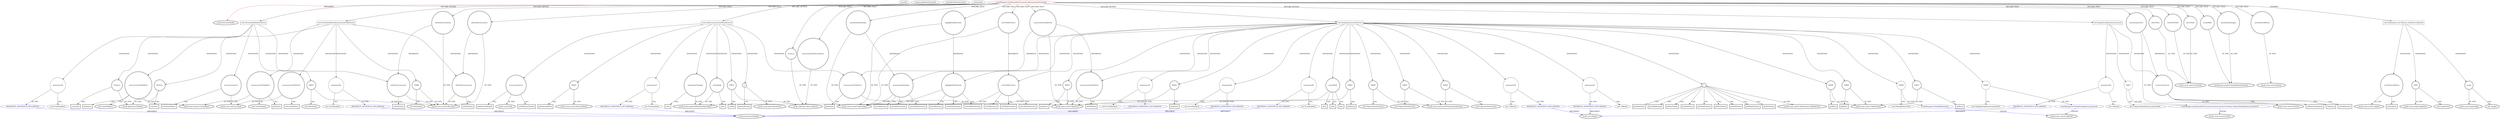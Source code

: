 digraph {
baseInfo[graphId=2965,category="extension_graph",isAnonymous=false,possibleRelation=true]
frameworkRelatedTypesInfo[0="javafx.fxml.Initializable"]
possibleCollaborationsInfo[0="2965~CLIENT_METHOD_DECLARATION-INSTANTIATION-~javafx.fxml.Initializable ~javafx.util.Callback ~false~true",1="2965~CLIENT_METHOD_DECLARATION-INSTANTIATION-~javafx.fxml.Initializable ~javafx.scene.control.ListCell ~false~false",2="2965~CLIENT_METHOD_DECLARATION-INSTANTIATION-~javafx.fxml.Initializable ~javafx.event.EventHandler ~false~true",3="2965~CLIENT_METHOD_DECLARATION-INSTANTIATION-~javafx.fxml.Initializable ~javafx.scene.control.TableCell ~false~false"]
locationInfo[projectName="hock323-eventManager",filePath="/hock323-eventManager/EventManager-master/src/eventManager/controller/pokerTournament/AnnouncementsController.java",contextSignature="AnnouncementsController",graphId="2965"]
0[label="eventManager.controller.pokerTournament.AnnouncementsController",vertexType="ROOT_CLIENT_CLASS_DECLARATION",isFrameworkType=false,color=red]
1[label="javafx.fxml.Initializable",vertexType="FRAMEWORK_INTERFACE_TYPE",isFrameworkType=true,peripheries=2]
2[label="activeTableColumn",vertexType="FIELD_DECLARATION",isFrameworkType=true,peripheries=2,shape=circle]
3[label="javafx.scene.control.TableColumn",vertexType="FRAMEWORK_CLASS_TYPE",isFrameworkType=true,peripheries=2]
4[label="alert1Field",vertexType="FIELD_DECLARATION",isFrameworkType=true,peripheries=2,shape=circle]
5[label="javafx.scene.control.TextField",vertexType="FRAMEWORK_CLASS_TYPE",isFrameworkType=true,peripheries=2]
6[label="alert2Field",vertexType="FIELD_DECLARATION",isFrameworkType=true,peripheries=2,shape=circle]
8[label="announcementColumn",vertexType="FIELD_DECLARATION",isFrameworkType=true,peripheries=2,shape=circle]
10[label="announcementList",vertexType="FIELD_DECLARATION",isFrameworkType=true,peripheries=2,shape=circle]
11[label="javafx.scene.control.ListView",vertexType="FRAMEWORK_CLASS_TYPE",isFrameworkType=true,peripheries=2]
12[label="announcementObservableList",vertexType="FIELD_DECLARATION",isFrameworkType=true,peripheries=2,shape=circle]
13[label="javafx.collections.ObservableList",vertexType="FRAMEWORK_INTERFACE_TYPE",isFrameworkType=true,peripheries=2]
14[label="announcementTableView",vertexType="FIELD_DECLARATION",isFrameworkType=true,peripheries=2,shape=circle]
15[label="javafx.scene.control.TableView",vertexType="FRAMEWORK_CLASS_TYPE",isFrameworkType=true,peripheries=2]
16[label="createMode",vertexType="FIELD_DECLARATION",isFrameworkType=true,peripheries=2,shape=circle]
17[label="javafx.beans.property.SimpleBooleanProperty",vertexType="FRAMEWORK_CLASS_TYPE",isFrameworkType=true,peripheries=2]
18[label="defaultAnnouncement",vertexType="FIELD_DECLARATION",isFrameworkType=true,peripheries=2,shape=circle]
19[label="javafx.scene.control.MenuItem",vertexType="FRAMEWORK_CLASS_TYPE",isFrameworkType=true,peripheries=2]
20[label="deleteAnnouncement",vertexType="FIELD_DECLARATION",isFrameworkType=true,peripheries=2,shape=circle]
22[label="highlightTableColumn",vertexType="FIELD_DECLARATION",isFrameworkType=true,peripheries=2,shape=circle]
24[label="noticeTextField",vertexType="FIELD_DECLARATION",isFrameworkType=true,peripheries=2,shape=circle]
26[label="soundGeneralButton",vertexType="FIELD_DECLARATION",isFrameworkType=true,peripheries=2,shape=circle]
27[label="javafx.scene.control.Button",vertexType="FRAMEWORK_CLASS_TYPE",isFrameworkType=true,peripheries=2]
28[label="tournamentChanged",vertexType="FIELD_DECLARATION",isFrameworkType=true,peripheries=2,shape=circle]
30[label="visorList",vertexType="FIELD_DECLARATION",isFrameworkType=true,peripheries=2,shape=circle]
32[label="void initialize(java.net.URL,java.util.ResourceBundle)",vertexType="OVERRIDING_METHOD_DECLARATION",isFrameworkType=false,shape=box]
34[label="image",vertexType="VARIABLE_EXPRESION",isFrameworkType=true,peripheries=2,shape=circle]
35[label="javafx.scene.image.Image",vertexType="FRAMEWORK_CLASS_TYPE",isFrameworkType=true,peripheries=2]
33[label="new Image()",vertexType="CONSTRUCTOR_CALL",isFrameworkType=true,peripheries=2]
36[label="soundGeneralButton",vertexType="VARIABLE_EXPRESION",isFrameworkType=true,peripheries=2,shape=circle]
38[label="javafx.scene.control.Labeled",vertexType="FRAMEWORK_CLASS_TYPE",isFrameworkType=true,peripheries=2]
37[label="setGraphic()",vertexType="INSIDE_CALL",isFrameworkType=true,peripheries=2,shape=box]
40[label="VAR2",vertexType="VARIABLE_EXPRESION",isFrameworkType=true,peripheries=2,shape=circle]
41[label="javafx.scene.image.ImageView",vertexType="FRAMEWORK_CLASS_TYPE",isFrameworkType=true,peripheries=2]
39[label="new ImageView()",vertexType="CONSTRUCTOR_CALL",isFrameworkType=true,peripheries=2]
99[label="void chargeSavedAnnouncementList()",vertexType="CLIENT_METHOD_DECLARATION",isFrameworkType=false,shape=box]
100[label="announcementList",vertexType="VARIABLE_EXPRESION",isFrameworkType=true,peripheries=2,shape=circle]
101[label="cellFactoryProperty()",vertexType="INSIDE_CALL",isFrameworkType=true,peripheries=2,shape=box]
104[label="setItems()",vertexType="INSIDE_CALL",isFrameworkType=true,peripheries=2,shape=box]
106[label="setCellFactory()",vertexType="INSIDE_CALL",isFrameworkType=true,peripheries=2,shape=box]
108[label="anonymous20",vertexType="VARIABLE_EXPRESION",isFrameworkType=false,shape=circle]
109[label="REFERENCE_ANONYMOUS_DECLARATION",vertexType="REFERENCE_ANONYMOUS_DECLARATION",isFrameworkType=false,color=blue]
110[label="javafx.util.Callback",vertexType="FRAMEWORK_INTERFACE_TYPE",isFrameworkType=true,peripheries=2]
107[label="new Callback()",vertexType="CONSTRUCTOR_CALL",isFrameworkType=false]
112[label="VAR21",vertexType="VARIABLE_EXPRESION",isFrameworkType=false,shape=circle]
113[label="eventManager.controller.pokerTournament.AnnouncementsController.ComposeDefinedAnnouncementCell",vertexType="REFERENCE_CLIENT_CLASS_DECLARATION",isFrameworkType=false,color=blue]
114[label="javafx.scene.control.ListCell",vertexType="FRAMEWORK_CLASS_TYPE",isFrameworkType=true,peripheries=2]
111[label="new ComposeDefinedAnnouncementCell()",vertexType="CONSTRUCTOR_CALL",isFrameworkType=false]
115[label="void setAnnouncementListMouseEvent()",vertexType="CLIENT_METHOD_DECLARATION",isFrameworkType=false,shape=box]
116[label="announcementList",vertexType="VARIABLE_EXPRESION",isFrameworkType=true,peripheries=2,shape=circle]
118[label="javafx.scene.Node",vertexType="FRAMEWORK_CLASS_TYPE",isFrameworkType=true,peripheries=2]
117[label="setOnMouseClicked()",vertexType="INSIDE_CALL",isFrameworkType=true,peripheries=2,shape=box]
120[label="anonymous23",vertexType="VARIABLE_EXPRESION",isFrameworkType=false,shape=circle]
121[label="REFERENCE_ANONYMOUS_DECLARATION",vertexType="REFERENCE_ANONYMOUS_DECLARATION",isFrameworkType=false,color=blue]
122[label="javafx.event.EventHandler",vertexType="FRAMEWORK_INTERFACE_TYPE",isFrameworkType=true,peripheries=2]
119[label="new EventHandler()",vertexType="CONSTRUCTOR_CALL",isFrameworkType=false]
123[label="t",vertexType="VARIABLE_EXPRESION",isFrameworkType=true,peripheries=2,shape=circle]
125[label="javafx.scene.input.MouseEvent",vertexType="FRAMEWORK_CLASS_TYPE",isFrameworkType=true,peripheries=2]
124[label="getClickCount()",vertexType="INSIDE_CALL",isFrameworkType=true,peripheries=2,shape=box]
126[label="VAR25",vertexType="VARIABLE_EXPRESION",isFrameworkType=true,peripheries=2,shape=circle]
128[label="javafx.scene.control.SelectionModel",vertexType="FRAMEWORK_CLASS_TYPE",isFrameworkType=true,peripheries=2]
127[label="getSelectedItem()",vertexType="INSIDE_CALL",isFrameworkType=true,peripheries=2,shape=box]
130[label="getSelectionModel()",vertexType="INSIDE_CALL",isFrameworkType=true,peripheries=2,shape=box]
131[label="VAR27",vertexType="VARIABLE_EXPRESION",isFrameworkType=true,peripheries=2,shape=circle]
132[label="setAll()",vertexType="INSIDE_CALL",isFrameworkType=true,peripheries=2,shape=box]
134[label="announcementTableView",vertexType="VARIABLE_EXPRESION",isFrameworkType=true,peripheries=2,shape=circle]
135[label="getItems()",vertexType="INSIDE_CALL",isFrameworkType=true,peripheries=2,shape=box]
137[label="createMode",vertexType="VARIABLE_EXPRESION",isFrameworkType=true,peripheries=2,shape=circle]
139[label="javafx.beans.property.BooleanPropertyBase",vertexType="FRAMEWORK_CLASS_TYPE",isFrameworkType=true,peripheries=2]
138[label="get()",vertexType="INSIDE_CALL",isFrameworkType=true,peripheries=2,shape=box]
140[label="tournamentChanged",vertexType="VARIABLE_EXPRESION",isFrameworkType=true,peripheries=2,shape=circle]
141[label="set()",vertexType="INSIDE_CALL",isFrameworkType=true,peripheries=2,shape=box]
143[label="void setContextMenuInListView()",vertexType="CLIENT_METHOD_DECLARATION",isFrameworkType=false,shape=box]
144[label="Platform",vertexType="VARIABLE_EXPRESION",isFrameworkType=true,peripheries=2,shape=circle]
146[label="javafx.application.Platform",vertexType="FRAMEWORK_CLASS_TYPE",isFrameworkType=true,peripheries=2]
145[label="runLater()",vertexType="INSIDE_CALL",isFrameworkType=true,peripheries=2,shape=box]
148[label="announcementTableMenu",vertexType="VARIABLE_EXPRESION",isFrameworkType=true,peripheries=2,shape=circle]
149[label="javafx.scene.control.ContextMenu",vertexType="FRAMEWORK_CLASS_TYPE",isFrameworkType=true,peripheries=2]
147[label="new ContextMenu()",vertexType="CONSTRUCTOR_CALL",isFrameworkType=true,peripheries=2]
151[label="VAR33",vertexType="VARIABLE_EXPRESION",isFrameworkType=true,peripheries=2,shape=circle]
150[label="new MenuItem()",vertexType="CONSTRUCTOR_CALL",isFrameworkType=true,peripheries=2]
154[label="getItems()",vertexType="INSIDE_CALL",isFrameworkType=true,peripheries=2,shape=box]
155[label="deleteAnnouncement",vertexType="VARIABLE_EXPRESION",isFrameworkType=true,peripheries=2,shape=circle]
156[label="setOnAction()",vertexType="INSIDE_CALL",isFrameworkType=true,peripheries=2,shape=box]
159[label="anonymous36",vertexType="VARIABLE_EXPRESION",isFrameworkType=false,shape=circle]
160[label="REFERENCE_ANONYMOUS_DECLARATION",vertexType="REFERENCE_ANONYMOUS_DECLARATION",isFrameworkType=false,color=blue]
158[label="new EventHandler()",vertexType="CONSTRUCTOR_CALL",isFrameworkType=false]
162[label="announcementList",vertexType="VARIABLE_EXPRESION",isFrameworkType=true,peripheries=2,shape=circle]
164[label="javafx.scene.control.Control",vertexType="FRAMEWORK_CLASS_TYPE",isFrameworkType=true,peripheries=2]
163[label="setContextMenu()",vertexType="INSIDE_CALL",isFrameworkType=true,peripheries=2,shape=box]
165[label="void chargeAnnouncementStruct()",vertexType="CLIENT_METHOD_DECLARATION",isFrameworkType=false,shape=box]
166[label="announcementTableView",vertexType="VARIABLE_EXPRESION",isFrameworkType=true,peripheries=2,shape=circle]
167[label="setEditable()",vertexType="INSIDE_CALL",isFrameworkType=true,peripheries=2,shape=box]
169[label="announcementColumn",vertexType="VARIABLE_EXPRESION",isFrameworkType=true,peripheries=2,shape=circle]
170[label="setCellValueFactory()",vertexType="INSIDE_CALL",isFrameworkType=true,peripheries=2,shape=box]
173[label="VAR40",vertexType="VARIABLE_EXPRESION",isFrameworkType=true,peripheries=2,shape=circle]
174[label="javafx.scene.control.cell.PropertyValueFactory",vertexType="FRAMEWORK_CLASS_TYPE",isFrameworkType=true,peripheries=2]
172[label="new PropertyValueFactory()",vertexType="CONSTRUCTOR_CALL",isFrameworkType=true,peripheries=2]
175[label="highlightTableColumn",vertexType="VARIABLE_EXPRESION",isFrameworkType=true,peripheries=2,shape=circle]
176[label="setCellValueFactory()",vertexType="INSIDE_CALL",isFrameworkType=true,peripheries=2,shape=box]
179[label="VAR42",vertexType="VARIABLE_EXPRESION",isFrameworkType=true,peripheries=2,shape=circle]
178[label="new PropertyValueFactory()",vertexType="CONSTRUCTOR_CALL",isFrameworkType=true,peripheries=2]
181[label="activeTableColumn",vertexType="VARIABLE_EXPRESION",isFrameworkType=true,peripheries=2,shape=circle]
182[label="setCellValueFactory()",vertexType="INSIDE_CALL",isFrameworkType=true,peripheries=2,shape=box]
185[label="VAR44",vertexType="VARIABLE_EXPRESION",isFrameworkType=true,peripheries=2,shape=circle]
184[label="new PropertyValueFactory()",vertexType="CONSTRUCTOR_CALL",isFrameworkType=true,peripheries=2]
188[label="anonymous45",vertexType="VARIABLE_EXPRESION",isFrameworkType=false,shape=circle]
189[label="REFERENCE_ANONYMOUS_DECLARATION",vertexType="REFERENCE_ANONYMOUS_DECLARATION",isFrameworkType=false,color=blue]
187[label="new Callback()",vertexType="CONSTRUCTOR_CALL",isFrameworkType=false]
192[label="VAR46",vertexType="VARIABLE_EXPRESION",isFrameworkType=false,shape=circle]
193[label="eventManager.fx.EditingBooleanCell",vertexType="REFERENCE_CLIENT_CLASS_DECLARATION",isFrameworkType=false,color=blue]
194[label="javafx.scene.control.TableCell",vertexType="FRAMEWORK_CLASS_TYPE",isFrameworkType=true,peripheries=2]
191[label="new EditingBooleanCell()",vertexType="CONSTRUCTOR_CALL",isFrameworkType=false]
196[label="anonymous47",vertexType="VARIABLE_EXPRESION",isFrameworkType=false,shape=circle]
197[label="REFERENCE_ANONYMOUS_DECLARATION",vertexType="REFERENCE_ANONYMOUS_DECLARATION",isFrameworkType=false,color=blue]
195[label="new Callback()",vertexType="CONSTRUCTOR_CALL",isFrameworkType=false]
200[label="VAR48",vertexType="VARIABLE_EXPRESION",isFrameworkType=false,shape=circle]
201[label="eventManager.fx.EditingStringAnnouncementCell",vertexType="REFERENCE_CLIENT_CLASS_DECLARATION",isFrameworkType=false,color=blue]
199[label="new EditingStringAnnouncementCell()",vertexType="CONSTRUCTOR_CALL",isFrameworkType=false]
204[label="setCellFactory()",vertexType="INSIDE_CALL",isFrameworkType=true,peripheries=2,shape=box]
206[label="setCellFactory()",vertexType="INSIDE_CALL",isFrameworkType=true,peripheries=2,shape=box]
208[label="setCellFactory()",vertexType="INSIDE_CALL",isFrameworkType=true,peripheries=2,shape=box]
210[label="setOnEditCommit()",vertexType="INSIDE_CALL",isFrameworkType=true,peripheries=2,shape=box]
212[label="anonymous53",vertexType="VARIABLE_EXPRESION",isFrameworkType=false,shape=circle]
213[label="REFERENCE_ANONYMOUS_DECLARATION",vertexType="REFERENCE_ANONYMOUS_DECLARATION",isFrameworkType=false,color=blue]
211[label="new EventHandler()",vertexType="CONSTRUCTOR_CALL",isFrameworkType=false]
215[label="VAR54",vertexType="VARIABLE_EXPRESION",isFrameworkType=true,peripheries=2,shape=circle]
216[label="getItems()",vertexType="INSIDE_CALL",isFrameworkType=true,peripheries=2,shape=box]
218[label="t",vertexType="VARIABLE_EXPRESION",isFrameworkType=true,peripheries=2,shape=circle]
220[label="javafx.scene.control.TableColumn.CellEditEvent",vertexType="FRAMEWORK_CLASS_TYPE",isFrameworkType=true,peripheries=2]
219[label="getTableView()",vertexType="INSIDE_CALL",isFrameworkType=true,peripheries=2,shape=box]
221[label="VAR56",vertexType="VARIABLE_EXPRESION",isFrameworkType=true,peripheries=2,shape=circle]
223[label="javafx.scene.control.TablePosition",vertexType="FRAMEWORK_CLASS_TYPE",isFrameworkType=true,peripheries=2]
222[label="getRow()",vertexType="INSIDE_CALL",isFrameworkType=true,peripheries=2,shape=box]
225[label="getTablePosition()",vertexType="INSIDE_CALL",isFrameworkType=true,peripheries=2,shape=box]
227[label="getNewValue()",vertexType="INSIDE_CALL",isFrameworkType=true,peripheries=2,shape=box]
228[label="createMode",vertexType="VARIABLE_EXPRESION",isFrameworkType=true,peripheries=2,shape=circle]
229[label="get()",vertexType="INSIDE_CALL",isFrameworkType=true,peripheries=2,shape=box]
232[label="setOnEditCommit()",vertexType="INSIDE_CALL",isFrameworkType=true,peripheries=2,shape=box]
234[label="anonymous61",vertexType="VARIABLE_EXPRESION",isFrameworkType=false,shape=circle]
235[label="REFERENCE_ANONYMOUS_DECLARATION",vertexType="REFERENCE_ANONYMOUS_DECLARATION",isFrameworkType=false,color=blue]
233[label="new EventHandler()",vertexType="CONSTRUCTOR_CALL",isFrameworkType=false]
237[label="VAR62",vertexType="VARIABLE_EXPRESION",isFrameworkType=true,peripheries=2,shape=circle]
238[label="getItems()",vertexType="INSIDE_CALL",isFrameworkType=true,peripheries=2,shape=box]
241[label="getTableView()",vertexType="INSIDE_CALL",isFrameworkType=true,peripheries=2,shape=box]
242[label="VAR64",vertexType="VARIABLE_EXPRESION",isFrameworkType=true,peripheries=2,shape=circle]
243[label="getRow()",vertexType="INSIDE_CALL",isFrameworkType=true,peripheries=2,shape=box]
246[label="getTablePosition()",vertexType="INSIDE_CALL",isFrameworkType=true,peripheries=2,shape=box]
248[label="getNewValue()",vertexType="INSIDE_CALL",isFrameworkType=true,peripheries=2,shape=box]
250[label="get()",vertexType="INSIDE_CALL",isFrameworkType=true,peripheries=2,shape=box]
252[label="setOnEditCommit()",vertexType="INSIDE_CALL",isFrameworkType=true,peripheries=2,shape=box]
254[label="anonymous69",vertexType="VARIABLE_EXPRESION",isFrameworkType=false,shape=circle]
255[label="REFERENCE_ANONYMOUS_DECLARATION",vertexType="REFERENCE_ANONYMOUS_DECLARATION",isFrameworkType=false,color=blue]
253[label="new EventHandler()",vertexType="CONSTRUCTOR_CALL",isFrameworkType=false]
257[label="VAR70",vertexType="VARIABLE_EXPRESION",isFrameworkType=true,peripheries=2,shape=circle]
258[label="getItems()",vertexType="INSIDE_CALL",isFrameworkType=true,peripheries=2,shape=box]
261[label="getTableView()",vertexType="INSIDE_CALL",isFrameworkType=true,peripheries=2,shape=box]
262[label="VAR72",vertexType="VARIABLE_EXPRESION",isFrameworkType=true,peripheries=2,shape=circle]
263[label="getRow()",vertexType="INSIDE_CALL",isFrameworkType=true,peripheries=2,shape=box]
266[label="getTablePosition()",vertexType="INSIDE_CALL",isFrameworkType=true,peripheries=2,shape=box]
268[label="getNewValue()",vertexType="INSIDE_CALL",isFrameworkType=true,peripheries=2,shape=box]
270[label="get()",vertexType="INSIDE_CALL",isFrameworkType=true,peripheries=2,shape=box]
278[label="void setContextMenuInAnnouncementTableView()",vertexType="CLIENT_METHOD_DECLARATION",isFrameworkType=false,shape=box]
279[label="Platform",vertexType="VARIABLE_EXPRESION",isFrameworkType=true,peripheries=2,shape=circle]
280[label="runLater()",vertexType="INSIDE_CALL",isFrameworkType=true,peripheries=2,shape=box]
283[label="announcementTableMenu",vertexType="VARIABLE_EXPRESION",isFrameworkType=true,peripheries=2,shape=circle]
282[label="new ContextMenu()",vertexType="CONSTRUCTOR_CALL",isFrameworkType=true,peripheries=2]
286[label="VAR80",vertexType="VARIABLE_EXPRESION",isFrameworkType=true,peripheries=2,shape=circle]
285[label="new MenuItem()",vertexType="CONSTRUCTOR_CALL",isFrameworkType=true,peripheries=2]
289[label="getItems()",vertexType="INSIDE_CALL",isFrameworkType=true,peripheries=2,shape=box]
290[label="defaultAnnouncement",vertexType="VARIABLE_EXPRESION",isFrameworkType=true,peripheries=2,shape=circle]
291[label="setOnAction()",vertexType="INSIDE_CALL",isFrameworkType=true,peripheries=2,shape=box]
294[label="anonymous83",vertexType="VARIABLE_EXPRESION",isFrameworkType=false,shape=circle]
295[label="REFERENCE_ANONYMOUS_DECLARATION",vertexType="REFERENCE_ANONYMOUS_DECLARATION",isFrameworkType=false,color=blue]
293[label="new EventHandler()",vertexType="CONSTRUCTOR_CALL",isFrameworkType=false]
297[label="announcementTableView",vertexType="VARIABLE_EXPRESION",isFrameworkType=true,peripheries=2,shape=circle]
298[label="setContextMenu()",vertexType="INSIDE_CALL",isFrameworkType=true,peripheries=2,shape=box]
0->1[label="IMPLEMENT",color=red]
0->2[label="DECLARE_FIELD"]
2->3[label="OF_TYPE"]
0->4[label="DECLARE_FIELD"]
4->5[label="OF_TYPE"]
0->6[label="DECLARE_FIELD"]
6->5[label="OF_TYPE"]
0->8[label="DECLARE_FIELD"]
8->3[label="OF_TYPE"]
0->10[label="DECLARE_FIELD"]
10->11[label="OF_TYPE"]
0->12[label="DECLARE_FIELD"]
12->13[label="OF_TYPE"]
0->14[label="DECLARE_FIELD"]
14->15[label="OF_TYPE"]
0->16[label="DECLARE_FIELD"]
16->17[label="OF_TYPE"]
0->18[label="DECLARE_FIELD"]
18->19[label="OF_TYPE"]
0->20[label="DECLARE_FIELD"]
20->19[label="OF_TYPE"]
0->22[label="DECLARE_FIELD"]
22->3[label="OF_TYPE"]
0->24[label="DECLARE_FIELD"]
24->5[label="OF_TYPE"]
0->26[label="DECLARE_FIELD"]
26->27[label="OF_TYPE"]
0->28[label="DECLARE_FIELD"]
28->17[label="OF_TYPE"]
0->30[label="DECLARE_FIELD"]
30->13[label="OF_TYPE"]
0->32[label="OVERRIDE"]
32->34[label="INSTANTIATE"]
34->35[label="OF_TYPE"]
34->33[label="CALL"]
32->36[label="INSTANTIATE"]
36->38[label="OF_TYPE"]
36->37[label="CALL"]
32->40[label="INSTANTIATE"]
40->41[label="OF_TYPE"]
40->39[label="CALL"]
0->99[label="DECLARE_METHOD"]
99->100[label="INSTANTIATE"]
10->100[label="REFERENCE"]
100->11[label="OF_TYPE"]
100->101[label="CALL"]
100->104[label="CALL"]
100->106[label="CALL"]
99->108[label="INSTANTIATE"]
109->110[label="IMPLEMENT",color=blue]
108->109[label="OF_TYPE"]
108->107[label="CALL"]
99->112[label="INSTANTIATE"]
113->114[label="EXTEND",color=blue]
112->113[label="OF_TYPE"]
112->111[label="CALL"]
0->115[label="DECLARE_METHOD"]
115->116[label="INSTANTIATE"]
116->118[label="OF_TYPE"]
116->117[label="CALL"]
115->120[label="INSTANTIATE"]
121->122[label="IMPLEMENT",color=blue]
120->121[label="OF_TYPE"]
120->119[label="CALL"]
115->123[label="INSTANTIATE"]
123->125[label="OF_TYPE"]
123->124[label="CALL"]
115->126[label="INSTANTIATE"]
126->128[label="OF_TYPE"]
126->127[label="CALL"]
116->130[label="CALL"]
115->131[label="INSTANTIATE"]
131->13[label="OF_TYPE"]
131->132[label="CALL"]
115->134[label="INSTANTIATE"]
14->134[label="REFERENCE"]
134->15[label="OF_TYPE"]
134->135[label="CALL"]
115->137[label="INSTANTIATE"]
137->139[label="OF_TYPE"]
137->138[label="CALL"]
115->140[label="INSTANTIATE"]
140->139[label="OF_TYPE"]
140->141[label="CALL"]
0->143[label="DECLARE_METHOD"]
143->144[label="INSTANTIATE"]
144->146[label="OF_TYPE"]
144->145[label="CALL"]
143->148[label="INSTANTIATE"]
148->149[label="OF_TYPE"]
148->147[label="CALL"]
143->151[label="INSTANTIATE"]
151->19[label="OF_TYPE"]
151->150[label="CALL"]
148->154[label="CALL"]
143->155[label="INSTANTIATE"]
20->155[label="REFERENCE"]
155->19[label="OF_TYPE"]
155->156[label="CALL"]
143->159[label="INSTANTIATE"]
160->122[label="IMPLEMENT",color=blue]
159->160[label="OF_TYPE"]
159->158[label="CALL"]
143->162[label="INSTANTIATE"]
162->164[label="OF_TYPE"]
162->163[label="CALL"]
0->165[label="DECLARE_METHOD"]
165->166[label="INSTANTIATE"]
14->166[label="REFERENCE"]
166->15[label="OF_TYPE"]
166->167[label="CALL"]
165->169[label="INSTANTIATE"]
8->169[label="REFERENCE"]
169->3[label="OF_TYPE"]
169->170[label="CALL"]
165->173[label="INSTANTIATE"]
173->174[label="OF_TYPE"]
173->172[label="CALL"]
165->175[label="INSTANTIATE"]
22->175[label="REFERENCE"]
175->3[label="OF_TYPE"]
175->176[label="CALL"]
165->179[label="INSTANTIATE"]
179->174[label="OF_TYPE"]
179->178[label="CALL"]
165->181[label="INSTANTIATE"]
2->181[label="REFERENCE"]
181->3[label="OF_TYPE"]
181->182[label="CALL"]
165->185[label="INSTANTIATE"]
185->174[label="OF_TYPE"]
185->184[label="CALL"]
165->188[label="INSTANTIATE"]
189->110[label="IMPLEMENT",color=blue]
188->189[label="OF_TYPE"]
188->187[label="CALL"]
165->192[label="INSTANTIATE"]
193->194[label="EXTEND",color=blue]
192->193[label="OF_TYPE"]
192->191[label="CALL"]
165->196[label="INSTANTIATE"]
197->110[label="IMPLEMENT",color=blue]
196->197[label="OF_TYPE"]
196->195[label="CALL"]
165->200[label="INSTANTIATE"]
201->194[label="EXTEND",color=blue]
200->201[label="OF_TYPE"]
200->199[label="CALL"]
175->204[label="CALL"]
181->206[label="CALL"]
169->208[label="CALL"]
169->210[label="CALL"]
165->212[label="INSTANTIATE"]
213->122[label="IMPLEMENT",color=blue]
212->213[label="OF_TYPE"]
212->211[label="CALL"]
165->215[label="INSTANTIATE"]
215->15[label="OF_TYPE"]
215->216[label="CALL"]
165->218[label="INSTANTIATE"]
218->220[label="OF_TYPE"]
218->219[label="CALL"]
165->221[label="INSTANTIATE"]
221->223[label="OF_TYPE"]
221->222[label="CALL"]
218->225[label="CALL"]
218->227[label="CALL"]
165->228[label="INSTANTIATE"]
228->139[label="OF_TYPE"]
228->229[label="CALL"]
175->232[label="CALL"]
165->234[label="INSTANTIATE"]
235->122[label="IMPLEMENT",color=blue]
234->235[label="OF_TYPE"]
234->233[label="CALL"]
165->237[label="INSTANTIATE"]
237->15[label="OF_TYPE"]
237->238[label="CALL"]
218->241[label="CALL"]
165->242[label="INSTANTIATE"]
242->223[label="OF_TYPE"]
242->243[label="CALL"]
218->246[label="CALL"]
218->248[label="CALL"]
228->250[label="CALL"]
181->252[label="CALL"]
165->254[label="INSTANTIATE"]
255->122[label="IMPLEMENT",color=blue]
254->255[label="OF_TYPE"]
254->253[label="CALL"]
165->257[label="INSTANTIATE"]
257->15[label="OF_TYPE"]
257->258[label="CALL"]
218->261[label="CALL"]
165->262[label="INSTANTIATE"]
262->223[label="OF_TYPE"]
262->263[label="CALL"]
218->266[label="CALL"]
218->268[label="CALL"]
228->270[label="CALL"]
0->278[label="DECLARE_METHOD"]
278->279[label="INSTANTIATE"]
279->146[label="OF_TYPE"]
279->280[label="CALL"]
278->283[label="INSTANTIATE"]
283->149[label="OF_TYPE"]
283->282[label="CALL"]
278->286[label="INSTANTIATE"]
286->19[label="OF_TYPE"]
286->285[label="CALL"]
283->289[label="CALL"]
278->290[label="INSTANTIATE"]
18->290[label="REFERENCE"]
290->19[label="OF_TYPE"]
290->291[label="CALL"]
278->294[label="INSTANTIATE"]
295->122[label="IMPLEMENT",color=blue]
294->295[label="OF_TYPE"]
294->293[label="CALL"]
278->297[label="INSTANTIATE"]
297->164[label="OF_TYPE"]
297->298[label="CALL"]
}
